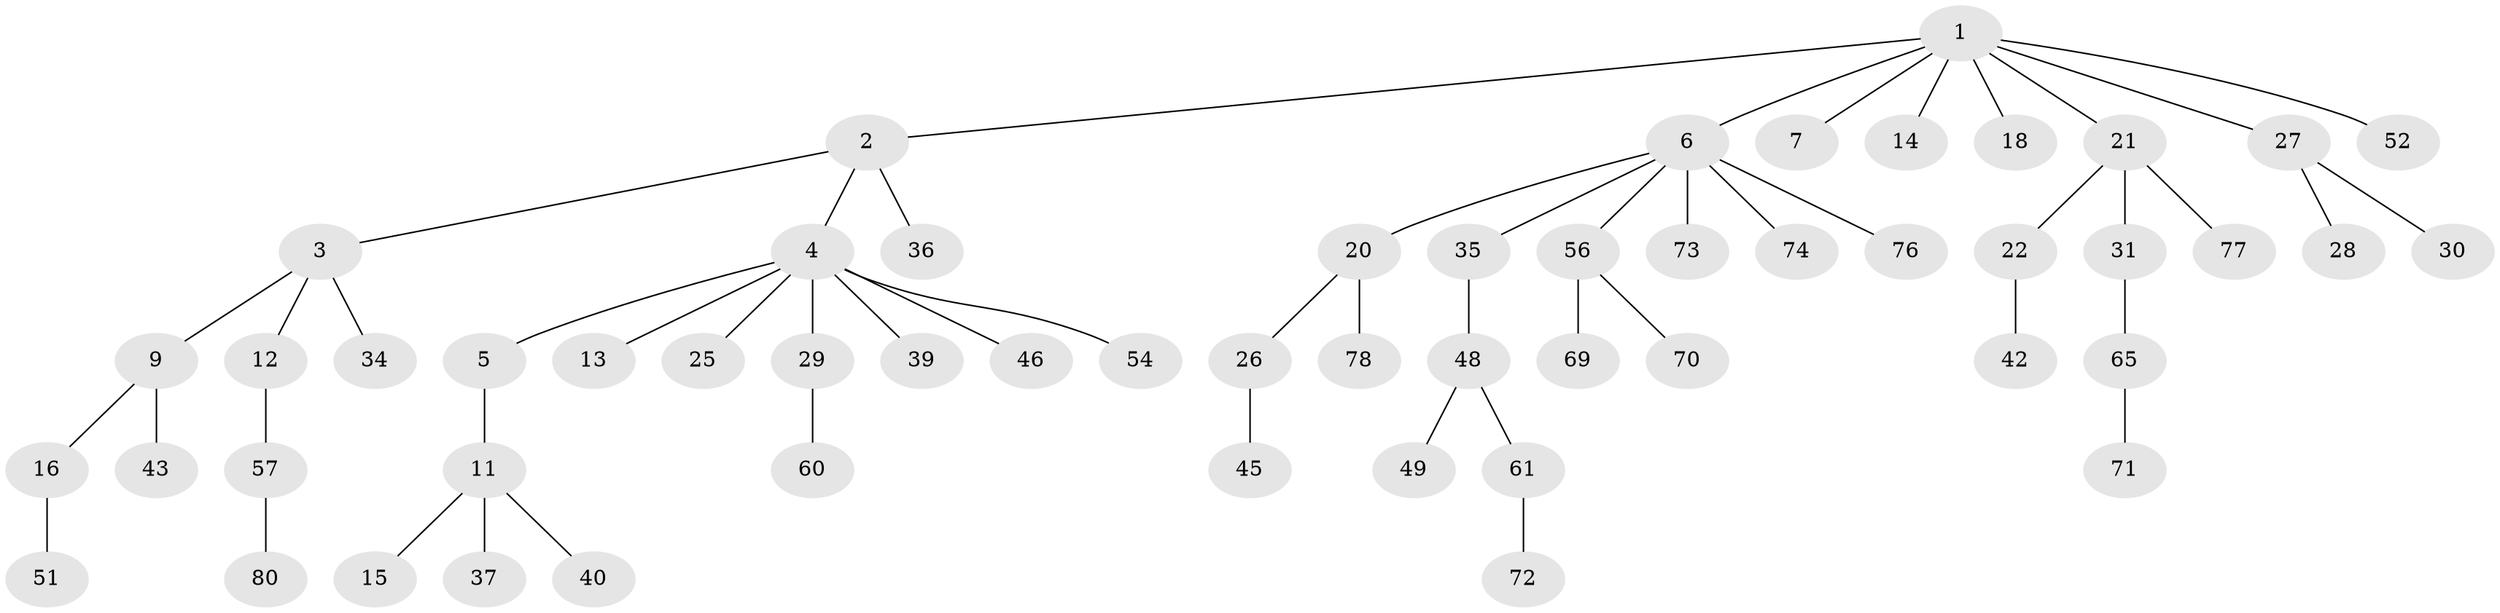 // original degree distribution, {8: 0.012345679012345678, 5: 0.04938271604938271, 4: 0.04938271604938271, 9: 0.012345679012345678, 2: 0.2962962962962963, 1: 0.5061728395061729, 3: 0.07407407407407407}
// Generated by graph-tools (version 1.1) at 2025/42/03/06/25 10:42:02]
// undirected, 55 vertices, 54 edges
graph export_dot {
graph [start="1"]
  node [color=gray90,style=filled];
  1 [super="+8"];
  2 [super="+50"];
  3 [super="+17"];
  4 [super="+64"];
  5;
  6 [super="+33"];
  7;
  9 [super="+10"];
  11 [super="+24"];
  12 [super="+63"];
  13 [super="+19"];
  14;
  15;
  16;
  18;
  20 [super="+23"];
  21 [super="+44"];
  22;
  25;
  26;
  27 [super="+67"];
  28;
  29 [super="+38"];
  30 [super="+59"];
  31 [super="+32"];
  34;
  35;
  36 [super="+58"];
  37;
  39;
  40 [super="+41"];
  42 [super="+66"];
  43;
  45 [super="+47"];
  46;
  48 [super="+53"];
  49 [super="+55"];
  51 [super="+62"];
  52 [super="+68"];
  54;
  56;
  57;
  60;
  61 [super="+79"];
  65;
  69 [super="+75"];
  70;
  71;
  72;
  73;
  74 [super="+81"];
  76;
  77;
  78;
  80;
  1 -- 2;
  1 -- 6;
  1 -- 7;
  1 -- 14;
  1 -- 18;
  1 -- 27;
  1 -- 52;
  1 -- 21;
  2 -- 3;
  2 -- 4;
  2 -- 36;
  3 -- 9;
  3 -- 12;
  3 -- 34;
  4 -- 5;
  4 -- 13;
  4 -- 25;
  4 -- 29;
  4 -- 39;
  4 -- 46;
  4 -- 54;
  5 -- 11;
  6 -- 20;
  6 -- 35;
  6 -- 76;
  6 -- 56;
  6 -- 73;
  6 -- 74;
  9 -- 16;
  9 -- 43;
  11 -- 15;
  11 -- 37;
  11 -- 40;
  12 -- 57;
  16 -- 51;
  20 -- 26;
  20 -- 78;
  21 -- 22;
  21 -- 31;
  21 -- 77;
  22 -- 42;
  26 -- 45;
  27 -- 28;
  27 -- 30;
  29 -- 60;
  31 -- 65;
  35 -- 48;
  48 -- 49;
  48 -- 61;
  56 -- 69;
  56 -- 70;
  57 -- 80;
  61 -- 72;
  65 -- 71;
}
